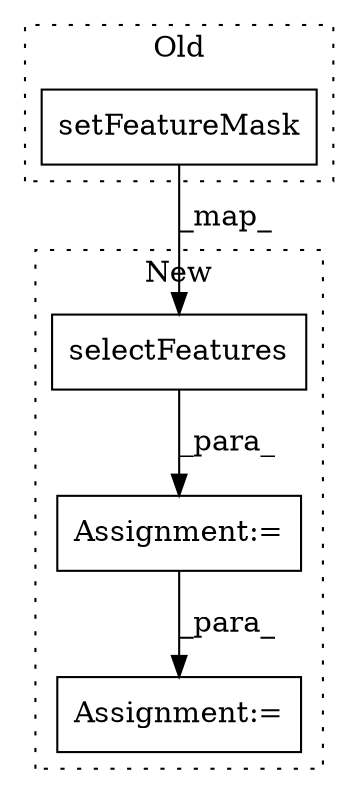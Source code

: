 digraph G {
subgraph cluster0 {
1 [label="setFeatureMask" a="32" s="7838,7865" l="15,1" shape="box"];
label = "Old";
style="dotted";
}
subgraph cluster1 {
2 [label="selectFeatures" a="32" s="7526,7553" l="15,1" shape="box"];
3 [label="Assignment:=" a="7" s="7616" l="1" shape="box"];
4 [label="Assignment:=" a="7" s="7520" l="1" shape="box"];
label = "New";
style="dotted";
}
1 -> 2 [label="_map_"];
2 -> 4 [label="_para_"];
4 -> 3 [label="_para_"];
}